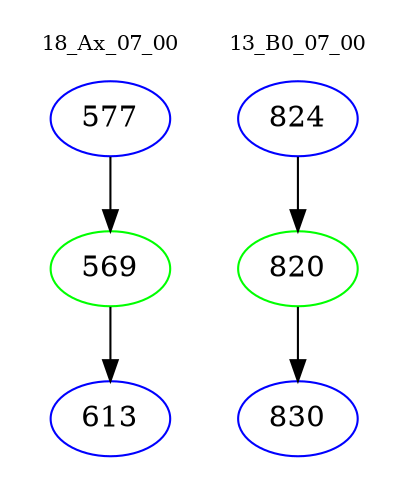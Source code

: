 digraph{
subgraph cluster_0 {
color = white
label = "18_Ax_07_00";
fontsize=10;
T0_577 [label="577", color="blue"]
T0_577 -> T0_569 [color="black"]
T0_569 [label="569", color="green"]
T0_569 -> T0_613 [color="black"]
T0_613 [label="613", color="blue"]
}
subgraph cluster_1 {
color = white
label = "13_B0_07_00";
fontsize=10;
T1_824 [label="824", color="blue"]
T1_824 -> T1_820 [color="black"]
T1_820 [label="820", color="green"]
T1_820 -> T1_830 [color="black"]
T1_830 [label="830", color="blue"]
}
}
